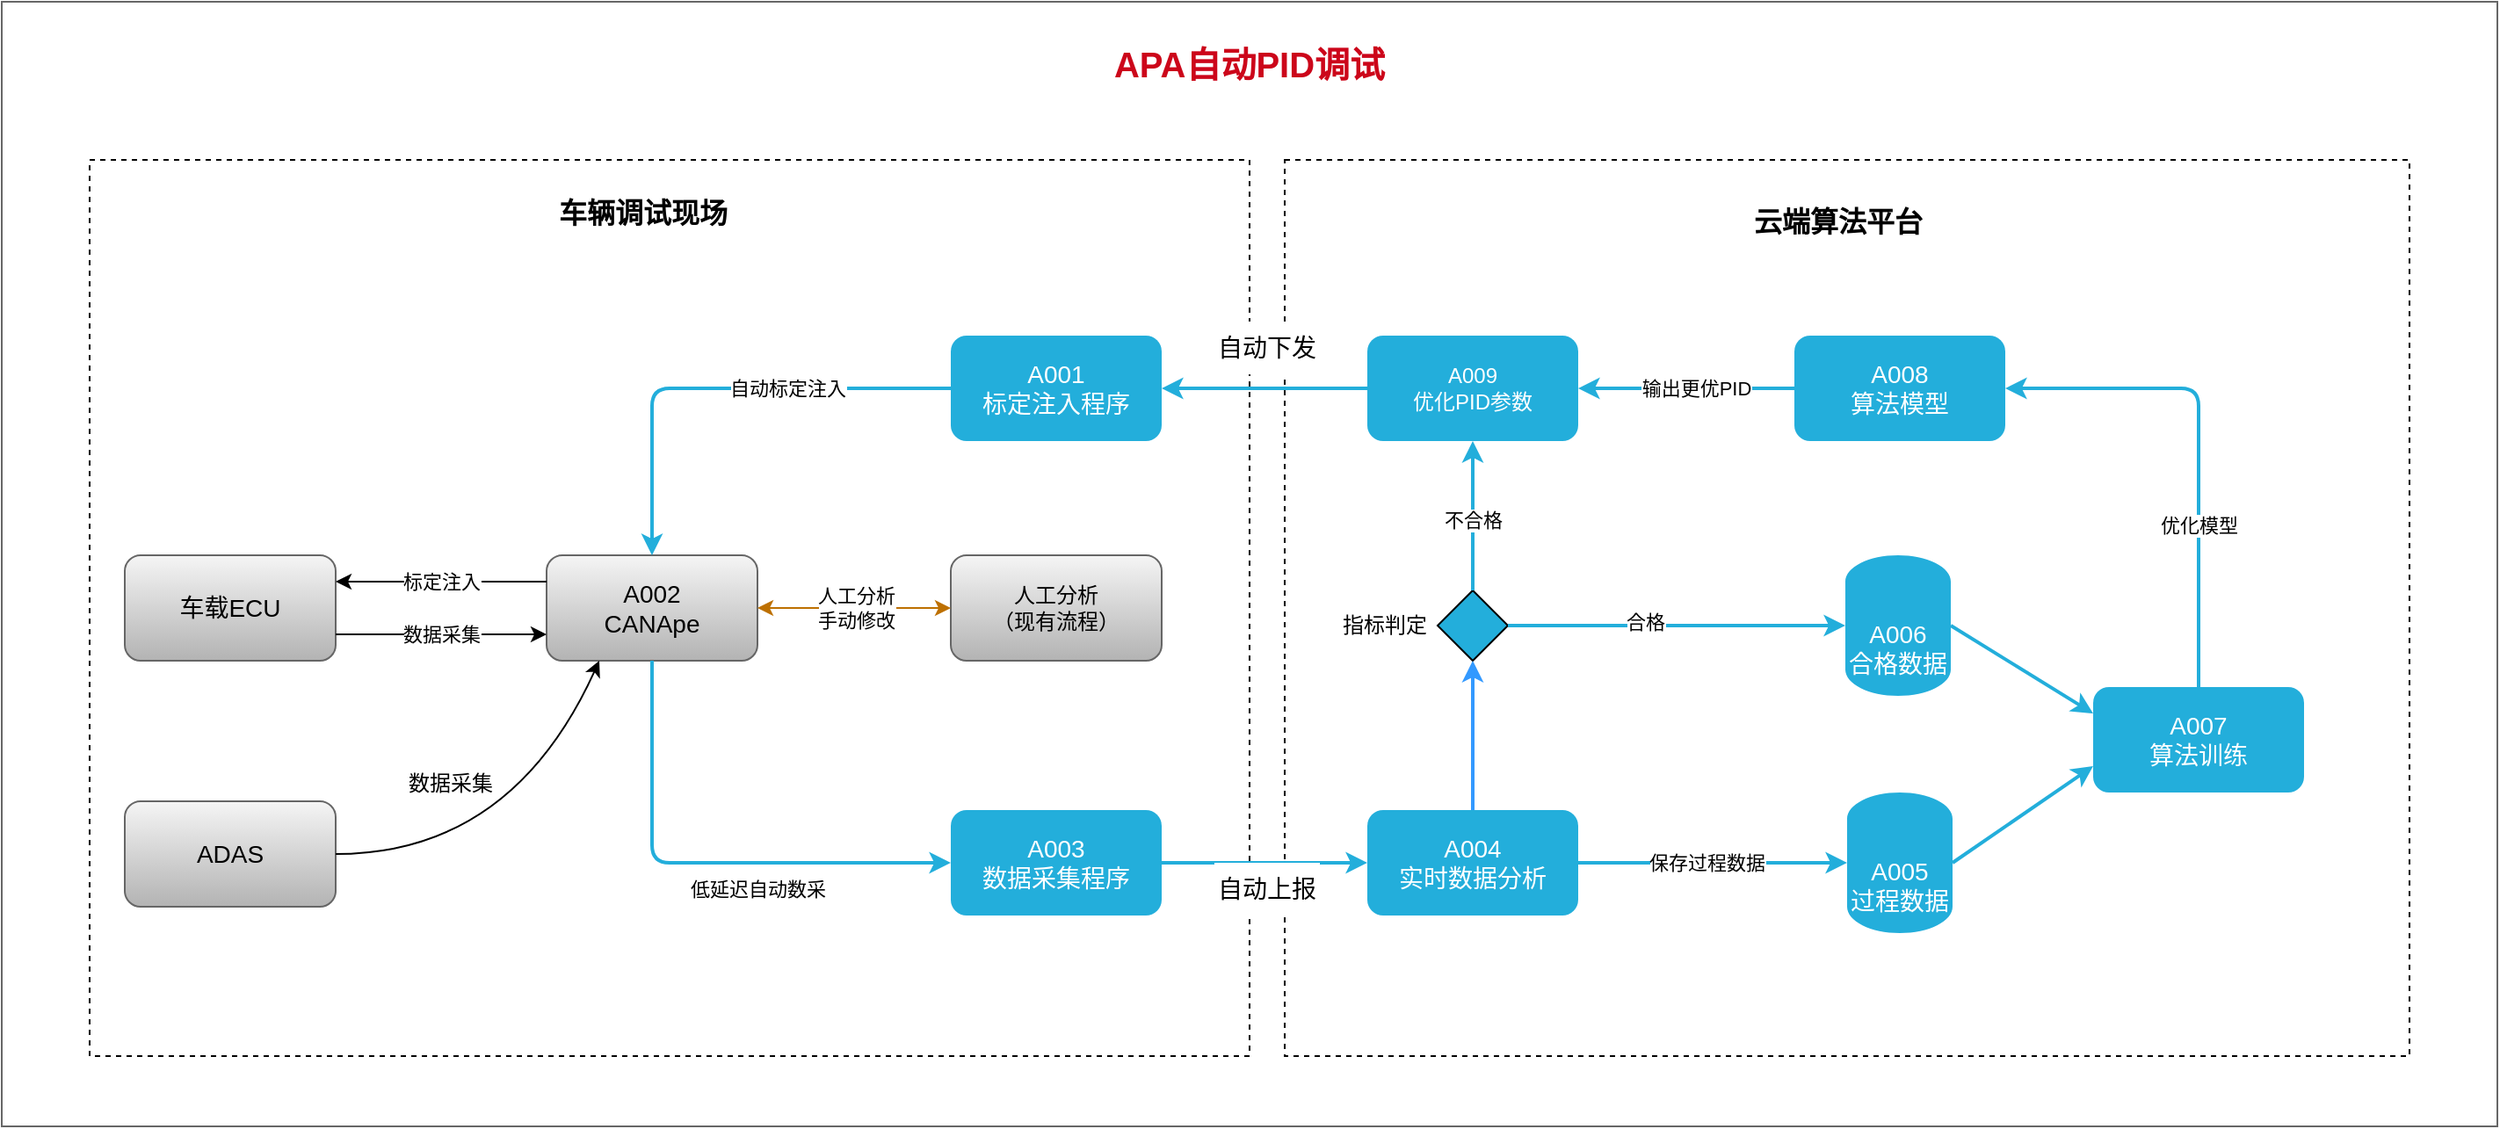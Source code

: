 <mxfile version="20.2.4" type="github">
  <diagram id="gSlv95_4RIC7wDLJ_D38" name="第 1 页">
    <mxGraphModel dx="2066" dy="1128" grid="1" gridSize="10" guides="1" tooltips="1" connect="1" arrows="1" fold="1" page="1" pageScale="1" pageWidth="827" pageHeight="1169" math="0" shadow="0">
      <root>
        <mxCell id="0" />
        <mxCell id="1" parent="0" />
        <mxCell id="a_lZ2sSl408J0I851wid-6" value="" style="rounded=0;whiteSpace=wrap;html=1;labelBorderColor=none;fontSize=16;strokeWidth=1;gradientDirection=south;fillStyle=auto;fillColor=#FFFFFF;gradientColor=none;strokeColor=#666666;" vertex="1" parent="1">
          <mxGeometry x="10" y="80" width="1420" height="640" as="geometry" />
        </mxCell>
        <mxCell id="lMwt3xtERxKwk5VagIGB-60" value="" style="rounded=0;whiteSpace=wrap;html=1;fontSize=16;dashed=1;" parent="1" vertex="1">
          <mxGeometry x="740" y="170" width="640" height="510" as="geometry" />
        </mxCell>
        <mxCell id="lMwt3xtERxKwk5VagIGB-58" value="" style="rounded=0;whiteSpace=wrap;html=1;fontSize=16;dashed=1;" parent="1" vertex="1">
          <mxGeometry x="60" y="170" width="660" height="510" as="geometry" />
        </mxCell>
        <mxCell id="lMwt3xtERxKwk5VagIGB-2" value="车载ECU" style="rounded=1;whiteSpace=wrap;html=1;fillColor=#f5f5f5;gradientColor=#b3b3b3;strokeColor=#666666;fontSize=14;" parent="1" vertex="1">
          <mxGeometry x="80" y="395" width="120" height="60" as="geometry" />
        </mxCell>
        <mxCell id="lMwt3xtERxKwk5VagIGB-4" value="A002&lt;br&gt;CANApe" style="rounded=1;whiteSpace=wrap;html=1;fillColor=#f5f5f5;gradientColor=#b3b3b3;strokeColor=#666666;fontSize=14;" parent="1" vertex="1">
          <mxGeometry x="320" y="395" width="120" height="60" as="geometry" />
        </mxCell>
        <mxCell id="lMwt3xtERxKwk5VagIGB-5" value="A003&lt;br&gt;数据采集程序" style="rounded=1;whiteSpace=wrap;html=1;fillColor=#23AEDB;gradientColor=none;strokeColor=none;fontColor=#FFFFFF;strokeWidth=2;fontSize=14;" parent="1" vertex="1">
          <mxGeometry x="550" y="540" width="120" height="60" as="geometry" />
        </mxCell>
        <mxCell id="lMwt3xtERxKwk5VagIGB-6" value="A004&lt;br&gt;实时数据分析" style="rounded=1;whiteSpace=wrap;html=1;fillColor=#23AEDB;gradientColor=none;strokeColor=none;fontColor=#FFFFFF;strokeWidth=2;fontSize=14;" parent="1" vertex="1">
          <mxGeometry x="787" y="540" width="120" height="60" as="geometry" />
        </mxCell>
        <mxCell id="lMwt3xtERxKwk5VagIGB-7" value="A001 &lt;br&gt;标定注入程序" style="rounded=1;whiteSpace=wrap;html=1;fillColor=#23AEDB;gradientColor=none;strokeColor=none;fontColor=#FFFFFF;strokeWidth=2;fontSize=14;" parent="1" vertex="1">
          <mxGeometry x="550" y="270" width="120" height="60" as="geometry" />
        </mxCell>
        <mxCell id="lMwt3xtERxKwk5VagIGB-9" value="" style="endArrow=classic;html=1;rounded=0;exitX=1;exitY=0.75;exitDx=0;exitDy=0;entryX=0;entryY=0.75;entryDx=0;entryDy=0;" parent="1" source="lMwt3xtERxKwk5VagIGB-2" target="lMwt3xtERxKwk5VagIGB-4" edge="1">
          <mxGeometry width="50" height="50" relative="1" as="geometry">
            <mxPoint x="240" y="460" as="sourcePoint" />
            <mxPoint x="290" y="410" as="targetPoint" />
            <Array as="points" />
          </mxGeometry>
        </mxCell>
        <mxCell id="lMwt3xtERxKwk5VagIGB-10" value="数据采集" style="edgeLabel;html=1;align=center;verticalAlign=middle;resizable=0;points=[];" parent="lMwt3xtERxKwk5VagIGB-9" vertex="1" connectable="0">
          <mxGeometry x="-0.417" y="2" relative="1" as="geometry">
            <mxPoint x="25" y="2" as="offset" />
          </mxGeometry>
        </mxCell>
        <mxCell id="lMwt3xtERxKwk5VagIGB-11" value="标定注入" style="endArrow=classic;html=1;rounded=0;entryX=1;entryY=0.25;entryDx=0;entryDy=0;exitX=0;exitY=0.25;exitDx=0;exitDy=0;" parent="1" source="lMwt3xtERxKwk5VagIGB-4" target="lMwt3xtERxKwk5VagIGB-2" edge="1">
          <mxGeometry width="50" height="50" relative="1" as="geometry">
            <mxPoint x="260" y="670" as="sourcePoint" />
            <mxPoint x="310" y="620" as="targetPoint" />
          </mxGeometry>
        </mxCell>
        <mxCell id="lMwt3xtERxKwk5VagIGB-14" value="" style="endArrow=classic;html=1;rounded=1;exitX=0;exitY=0.5;exitDx=0;exitDy=0;fillColor=#d5e8d4;gradientColor=#97d077;strokeColor=#23AEDB;strokeWidth=2;" parent="1" source="lMwt3xtERxKwk5VagIGB-7" target="lMwt3xtERxKwk5VagIGB-4" edge="1">
          <mxGeometry width="50" height="50" relative="1" as="geometry">
            <mxPoint x="390" y="600" as="sourcePoint" />
            <mxPoint x="370" y="460" as="targetPoint" />
            <Array as="points">
              <mxPoint x="380" y="300" />
            </Array>
          </mxGeometry>
        </mxCell>
        <mxCell id="lMwt3xtERxKwk5VagIGB-15" value="自动标定注入" style="edgeLabel;html=1;align=center;verticalAlign=middle;resizable=0;points=[];" parent="lMwt3xtERxKwk5VagIGB-14" vertex="1" connectable="0">
          <mxGeometry x="-0.156" y="3" relative="1" as="geometry">
            <mxPoint x="19" y="-3" as="offset" />
          </mxGeometry>
        </mxCell>
        <mxCell id="lMwt3xtERxKwk5VagIGB-16" value="" style="endArrow=classic;html=1;rounded=1;entryX=0;entryY=0.5;entryDx=0;entryDy=0;exitX=0.5;exitY=1;exitDx=0;exitDy=0;fillColor=#d5e8d4;gradientColor=#97d077;strokeColor=#23AEDB;strokeWidth=2;" parent="1" source="lMwt3xtERxKwk5VagIGB-4" target="lMwt3xtERxKwk5VagIGB-5" edge="1">
          <mxGeometry width="50" height="50" relative="1" as="geometry">
            <mxPoint x="230" y="650" as="sourcePoint" />
            <mxPoint x="280" y="600" as="targetPoint" />
            <Array as="points">
              <mxPoint x="380" y="570" />
            </Array>
          </mxGeometry>
        </mxCell>
        <mxCell id="lMwt3xtERxKwk5VagIGB-17" value="低延迟自动数采" style="edgeLabel;html=1;align=center;verticalAlign=middle;resizable=0;points=[];" parent="lMwt3xtERxKwk5VagIGB-16" vertex="1" connectable="0">
          <mxGeometry x="-0.244" relative="1" as="geometry">
            <mxPoint x="60" y="22" as="offset" />
          </mxGeometry>
        </mxCell>
        <mxCell id="lMwt3xtERxKwk5VagIGB-22" value="A009&lt;br&gt;优化PID参数" style="rounded=1;whiteSpace=wrap;html=1;fillColor=#23AEDB;gradientColor=none;strokeColor=none;fontColor=#FFFFFF;strokeWidth=2;" parent="1" vertex="1">
          <mxGeometry x="787" y="270" width="120" height="60" as="geometry" />
        </mxCell>
        <mxCell id="lMwt3xtERxKwk5VagIGB-25" value="" style="rhombus;whiteSpace=wrap;html=1;fillColor=#23AEDB;" parent="1" vertex="1">
          <mxGeometry x="827" y="415" width="40" height="40" as="geometry" />
        </mxCell>
        <mxCell id="lMwt3xtERxKwk5VagIGB-26" value="指标判定" style="text;html=1;strokeColor=none;fillColor=none;align=center;verticalAlign=middle;whiteSpace=wrap;rounded=0;" parent="1" vertex="1">
          <mxGeometry x="767" y="420" width="60" height="30" as="geometry" />
        </mxCell>
        <mxCell id="lMwt3xtERxKwk5VagIGB-27" value="" style="endArrow=classic;html=1;rounded=0;exitX=0.5;exitY=0;exitDx=0;exitDy=0;entryX=0.5;entryY=1;entryDx=0;entryDy=0;strokeColor=#3399FF;strokeWidth=2;" parent="1" source="lMwt3xtERxKwk5VagIGB-6" target="lMwt3xtERxKwk5VagIGB-25" edge="1">
          <mxGeometry width="50" height="50" relative="1" as="geometry">
            <mxPoint x="780" y="460" as="sourcePoint" />
            <mxPoint x="830" y="410" as="targetPoint" />
          </mxGeometry>
        </mxCell>
        <mxCell id="lMwt3xtERxKwk5VagIGB-28" value="" style="endArrow=classic;html=1;rounded=0;exitX=0.5;exitY=0;exitDx=0;exitDy=0;entryX=0.5;entryY=1;entryDx=0;entryDy=0;strokeColor=#23AEDB;strokeWidth=2;" parent="1" source="lMwt3xtERxKwk5VagIGB-25" target="lMwt3xtERxKwk5VagIGB-22" edge="1">
          <mxGeometry width="50" height="50" relative="1" as="geometry">
            <mxPoint x="840" y="380" as="sourcePoint" />
            <mxPoint x="890" y="330" as="targetPoint" />
          </mxGeometry>
        </mxCell>
        <mxCell id="lMwt3xtERxKwk5VagIGB-32" value="不合格" style="edgeLabel;html=1;align=center;verticalAlign=middle;resizable=0;points=[];" parent="lMwt3xtERxKwk5VagIGB-28" vertex="1" connectable="0">
          <mxGeometry x="0.16" y="4" relative="1" as="geometry">
            <mxPoint x="4" y="9" as="offset" />
          </mxGeometry>
        </mxCell>
        <mxCell id="lMwt3xtERxKwk5VagIGB-30" value="" style="endArrow=classic;html=1;rounded=0;exitX=1;exitY=0.5;exitDx=0;exitDy=0;entryX=0;entryY=0.5;entryDx=0;entryDy=0;entryPerimeter=0;fillColor=#d5e8d4;gradientColor=#97d077;strokeColor=#23AEDB;strokeWidth=2;" parent="1" source="lMwt3xtERxKwk5VagIGB-25" target="lMwt3xtERxKwk5VagIGB-41" edge="1">
          <mxGeometry width="50" height="50" relative="1" as="geometry">
            <mxPoint x="900" y="420" as="sourcePoint" />
            <mxPoint x="970" y="400" as="targetPoint" />
          </mxGeometry>
        </mxCell>
        <mxCell id="lMwt3xtERxKwk5VagIGB-31" value="合格" style="edgeLabel;html=1;align=center;verticalAlign=middle;resizable=0;points=[];" parent="lMwt3xtERxKwk5VagIGB-30" vertex="1" connectable="0">
          <mxGeometry x="-0.188" y="2" relative="1" as="geometry">
            <mxPoint as="offset" />
          </mxGeometry>
        </mxCell>
        <mxCell id="lMwt3xtERxKwk5VagIGB-33" value="ADAS" style="rounded=1;whiteSpace=wrap;html=1;fillColor=#f5f5f5;gradientColor=#b3b3b3;strokeColor=#666666;fontSize=14;" parent="1" vertex="1">
          <mxGeometry x="80" y="535" width="120" height="60" as="geometry" />
        </mxCell>
        <mxCell id="lMwt3xtERxKwk5VagIGB-34" value="" style="endArrow=classic;html=1;exitX=1;exitY=0.5;exitDx=0;exitDy=0;entryX=0.25;entryY=1;entryDx=0;entryDy=0;curved=1;" parent="1" source="lMwt3xtERxKwk5VagIGB-33" target="lMwt3xtERxKwk5VagIGB-4" edge="1">
          <mxGeometry width="50" height="50" relative="1" as="geometry">
            <mxPoint x="260" y="630" as="sourcePoint" />
            <mxPoint x="310" y="580" as="targetPoint" />
            <Array as="points">
              <mxPoint x="300" y="565" />
            </Array>
          </mxGeometry>
        </mxCell>
        <mxCell id="lMwt3xtERxKwk5VagIGB-35" value="数据采集" style="text;html=1;align=center;verticalAlign=middle;resizable=0;points=[];autosize=1;strokeColor=none;fillColor=none;" parent="1" vertex="1">
          <mxGeometry x="230" y="510" width="70" height="30" as="geometry" />
        </mxCell>
        <mxCell id="lMwt3xtERxKwk5VagIGB-38" value="" style="endArrow=classic;html=1;rounded=0;exitX=1;exitY=0.5;exitDx=0;exitDy=0;entryX=0;entryY=0.5;entryDx=0;entryDy=0;entryPerimeter=0;fillColor=#d5e8d4;gradientColor=#97d077;strokeColor=#23AEDB;strokeWidth=2;" parent="1" source="lMwt3xtERxKwk5VagIGB-6" target="lMwt3xtERxKwk5VagIGB-39" edge="1">
          <mxGeometry width="50" height="50" relative="1" as="geometry">
            <mxPoint x="940" y="580" as="sourcePoint" />
            <mxPoint x="950" y="490" as="targetPoint" />
          </mxGeometry>
        </mxCell>
        <mxCell id="lMwt3xtERxKwk5VagIGB-40" value="保存过程数据" style="edgeLabel;html=1;align=center;verticalAlign=middle;resizable=0;points=[];" parent="lMwt3xtERxKwk5VagIGB-38" vertex="1" connectable="0">
          <mxGeometry x="-0.429" y="-1" relative="1" as="geometry">
            <mxPoint x="29" y="-1" as="offset" />
          </mxGeometry>
        </mxCell>
        <mxCell id="lMwt3xtERxKwk5VagIGB-39" value="A005&lt;br&gt;过程数据" style="shape=cylinder3;whiteSpace=wrap;html=1;boundedLbl=1;backgroundOutline=1;size=15;fillColor=#23AEDB;gradientColor=none;strokeColor=none;strokeWidth=1;fontSize=14;fontColor=#FFFFFF;" parent="1" vertex="1">
          <mxGeometry x="1060" y="530" width="60" height="80" as="geometry" />
        </mxCell>
        <mxCell id="lMwt3xtERxKwk5VagIGB-41" value="A006&lt;br&gt;合格数据" style="shape=cylinder3;whiteSpace=wrap;html=1;boundedLbl=1;backgroundOutline=1;size=15;fillColor=#23AEDB;gradientColor=none;strokeColor=none;strokeWidth=1;fontSize=14;fontColor=#FFFFFF;" parent="1" vertex="1">
          <mxGeometry x="1059" y="395" width="60" height="80" as="geometry" />
        </mxCell>
        <mxCell id="lMwt3xtERxKwk5VagIGB-42" value="A007&lt;br&gt;算法训练" style="rounded=1;whiteSpace=wrap;html=1;fillColor=#23AEDB;gradientColor=none;strokeColor=none;fontColor=#FFFFFF;strokeWidth=2;fontSize=14;" parent="1" vertex="1">
          <mxGeometry x="1200" y="470" width="120" height="60" as="geometry" />
        </mxCell>
        <mxCell id="lMwt3xtERxKwk5VagIGB-43" value="" style="endArrow=classic;html=1;rounded=0;exitX=1;exitY=0.5;exitDx=0;exitDy=0;exitPerimeter=0;entryX=0;entryY=0.25;entryDx=0;entryDy=0;fillColor=#d5e8d4;gradientColor=#97d077;strokeColor=#23AEDB;strokeWidth=2;" parent="1" source="lMwt3xtERxKwk5VagIGB-41" target="lMwt3xtERxKwk5VagIGB-42" edge="1">
          <mxGeometry width="50" height="50" relative="1" as="geometry">
            <mxPoint x="1140" y="420" as="sourcePoint" />
            <mxPoint x="1190" y="370" as="targetPoint" />
          </mxGeometry>
        </mxCell>
        <mxCell id="lMwt3xtERxKwk5VagIGB-44" value="" style="endArrow=classic;html=1;rounded=0;exitX=1;exitY=0.5;exitDx=0;exitDy=0;exitPerimeter=0;entryX=0;entryY=0.75;entryDx=0;entryDy=0;fillColor=#d5e8d4;gradientColor=#97d077;strokeColor=#23AEDB;strokeWidth=2;" parent="1" source="lMwt3xtERxKwk5VagIGB-39" target="lMwt3xtERxKwk5VagIGB-42" edge="1">
          <mxGeometry width="50" height="50" relative="1" as="geometry">
            <mxPoint x="1140" y="470" as="sourcePoint" />
            <mxPoint x="1200" y="450" as="targetPoint" />
          </mxGeometry>
        </mxCell>
        <mxCell id="lMwt3xtERxKwk5VagIGB-45" value="A008&lt;br&gt;算法模型" style="rounded=1;whiteSpace=wrap;html=1;fillColor=#23AEDB;gradientColor=none;strokeColor=none;fontColor=#FFFFFF;strokeWidth=2;fontSize=14;" parent="1" vertex="1">
          <mxGeometry x="1030" y="270" width="120" height="60" as="geometry" />
        </mxCell>
        <mxCell id="lMwt3xtERxKwk5VagIGB-46" value="" style="endArrow=classic;html=1;rounded=1;exitX=0.5;exitY=0;exitDx=0;exitDy=0;entryX=1;entryY=0.5;entryDx=0;entryDy=0;fillColor=#d5e8d4;gradientColor=#97d077;strokeColor=#23AEDB;strokeWidth=2;" parent="1" source="lMwt3xtERxKwk5VagIGB-42" target="lMwt3xtERxKwk5VagIGB-45" edge="1">
          <mxGeometry width="50" height="50" relative="1" as="geometry">
            <mxPoint x="1210" y="350" as="sourcePoint" />
            <mxPoint x="1260" y="300" as="targetPoint" />
            <Array as="points">
              <mxPoint x="1260" y="300" />
            </Array>
          </mxGeometry>
        </mxCell>
        <mxCell id="lMwt3xtERxKwk5VagIGB-49" value="优化模型" style="edgeLabel;html=1;align=center;verticalAlign=middle;resizable=0;points=[];" parent="lMwt3xtERxKwk5VagIGB-46" vertex="1" connectable="0">
          <mxGeometry x="0.05" y="1" relative="1" as="geometry">
            <mxPoint x="1" y="55" as="offset" />
          </mxGeometry>
        </mxCell>
        <mxCell id="lMwt3xtERxKwk5VagIGB-47" value="" style="endArrow=classic;html=1;rounded=0;exitX=0;exitY=0.5;exitDx=0;exitDy=0;entryX=1;entryY=0.5;entryDx=0;entryDy=0;endFill=1;startArrow=none;startFill=0;fillColor=#d5e8d4;gradientColor=#97d077;strokeColor=#23AEDB;strokeWidth=2;" parent="1" source="lMwt3xtERxKwk5VagIGB-45" target="lMwt3xtERxKwk5VagIGB-22" edge="1">
          <mxGeometry width="50" height="50" relative="1" as="geometry">
            <mxPoint x="910" y="190" as="sourcePoint" />
            <mxPoint x="960" y="140" as="targetPoint" />
          </mxGeometry>
        </mxCell>
        <mxCell id="lMwt3xtERxKwk5VagIGB-48" value="输出更优PID" style="edgeLabel;html=1;align=center;verticalAlign=middle;resizable=0;points=[];" parent="lMwt3xtERxKwk5VagIGB-47" vertex="1" connectable="0">
          <mxGeometry x="0.077" y="-4" relative="1" as="geometry">
            <mxPoint x="10" y="4" as="offset" />
          </mxGeometry>
        </mxCell>
        <mxCell id="lMwt3xtERxKwk5VagIGB-52" value="车辆调试现场" style="text;html=1;strokeColor=none;fillColor=none;align=center;verticalAlign=middle;whiteSpace=wrap;rounded=0;fontSize=16;fontStyle=1" parent="1" vertex="1">
          <mxGeometry x="60" y="170" width="630" height="60" as="geometry" />
        </mxCell>
        <mxCell id="lMwt3xtERxKwk5VagIGB-53" value="云端算法平台" style="text;html=1;strokeColor=none;fillColor=none;align=center;verticalAlign=middle;whiteSpace=wrap;rounded=0;fontSize=16;fontStyle=1" parent="1" vertex="1">
          <mxGeometry x="740" y="170" width="630" height="70" as="geometry" />
        </mxCell>
        <mxCell id="a_lZ2sSl408J0I851wid-1" value="人工分析&lt;br&gt;（现有流程）" style="rounded=1;whiteSpace=wrap;html=1;fillColor=#f5f5f5;strokeColor=#666666;gradientColor=#b3b3b3;" vertex="1" parent="1">
          <mxGeometry x="550" y="395" width="120" height="60" as="geometry" />
        </mxCell>
        <mxCell id="a_lZ2sSl408J0I851wid-2" value="" style="endArrow=classic;startArrow=classic;html=1;rounded=0;entryX=1;entryY=0.5;entryDx=0;entryDy=0;exitX=0;exitY=0.5;exitDx=0;exitDy=0;fillColor=#f0a30a;strokeColor=#BD7000;" edge="1" parent="1" source="a_lZ2sSl408J0I851wid-1" target="lMwt3xtERxKwk5VagIGB-4">
          <mxGeometry width="50" height="50" relative="1" as="geometry">
            <mxPoint x="460" y="440" as="sourcePoint" />
            <mxPoint x="510" y="390" as="targetPoint" />
          </mxGeometry>
        </mxCell>
        <mxCell id="a_lZ2sSl408J0I851wid-3" value="人工分析&lt;br&gt;手动修改" style="edgeLabel;html=1;align=center;verticalAlign=middle;resizable=0;points=[];" vertex="1" connectable="0" parent="a_lZ2sSl408J0I851wid-2">
          <mxGeometry x="-0.018" relative="1" as="geometry">
            <mxPoint as="offset" />
          </mxGeometry>
        </mxCell>
        <mxCell id="a_lZ2sSl408J0I851wid-7" value="&lt;font color=&quot;#cc061a&quot; style=&quot;font-size: 20px;&quot;&gt;&lt;b&gt;APA自动PID调试&lt;/b&gt;&lt;/font&gt;" style="text;html=1;align=center;verticalAlign=middle;whiteSpace=wrap;rounded=0;labelBorderColor=none;fontSize=16;" vertex="1" parent="1">
          <mxGeometry x="10" y="80" width="1420" height="70" as="geometry" />
        </mxCell>
        <mxCell id="a_lZ2sSl408J0I851wid-10" value="" style="endArrow=classic;html=1;rounded=0;fontSize=14;fontColor=#FFFFFF;strokeColor=#23AEDB;strokeWidth=2;entryX=0;entryY=0.5;entryDx=0;entryDy=0;exitX=1;exitY=0.5;exitDx=0;exitDy=0;" edge="1" parent="1" source="lMwt3xtERxKwk5VagIGB-5" target="lMwt3xtERxKwk5VagIGB-6">
          <mxGeometry width="50" height="50" relative="1" as="geometry">
            <mxPoint x="690" y="660" as="sourcePoint" />
            <mxPoint x="740" y="610" as="targetPoint" />
          </mxGeometry>
        </mxCell>
        <mxCell id="a_lZ2sSl408J0I851wid-11" value="" style="endArrow=classic;html=1;rounded=0;fontSize=14;fontColor=#FFFFFF;strokeColor=#23AEDB;strokeWidth=2;entryX=1;entryY=0.5;entryDx=0;entryDy=0;exitX=0;exitY=0.5;exitDx=0;exitDy=0;" edge="1" parent="1" source="lMwt3xtERxKwk5VagIGB-22" target="lMwt3xtERxKwk5VagIGB-7">
          <mxGeometry width="50" height="50" relative="1" as="geometry">
            <mxPoint x="680" y="580" as="sourcePoint" />
            <mxPoint x="797" y="580" as="targetPoint" />
          </mxGeometry>
        </mxCell>
        <mxCell id="a_lZ2sSl408J0I851wid-12" value="&lt;font color=&quot;#000000&quot;&gt;自动下发&lt;/font&gt;" style="text;html=1;strokeColor=none;fillColor=#FFFFFF;align=center;verticalAlign=middle;whiteSpace=wrap;rounded=0;labelBackgroundColor=none;labelBorderColor=none;fillStyle=auto;fontSize=14;fontColor=#FFFFFF;" vertex="1" parent="1">
          <mxGeometry x="700" y="262" width="60" height="30" as="geometry" />
        </mxCell>
        <mxCell id="a_lZ2sSl408J0I851wid-13" value="&lt;font color=&quot;#000000&quot;&gt;自动上报&lt;/font&gt;" style="text;html=1;strokeColor=none;fillColor=#FFFFFF;align=center;verticalAlign=middle;whiteSpace=wrap;rounded=0;labelBackgroundColor=none;labelBorderColor=none;fillStyle=auto;fontSize=14;fontColor=#FFFFFF;" vertex="1" parent="1">
          <mxGeometry x="700" y="570" width="60" height="30" as="geometry" />
        </mxCell>
      </root>
    </mxGraphModel>
  </diagram>
</mxfile>
